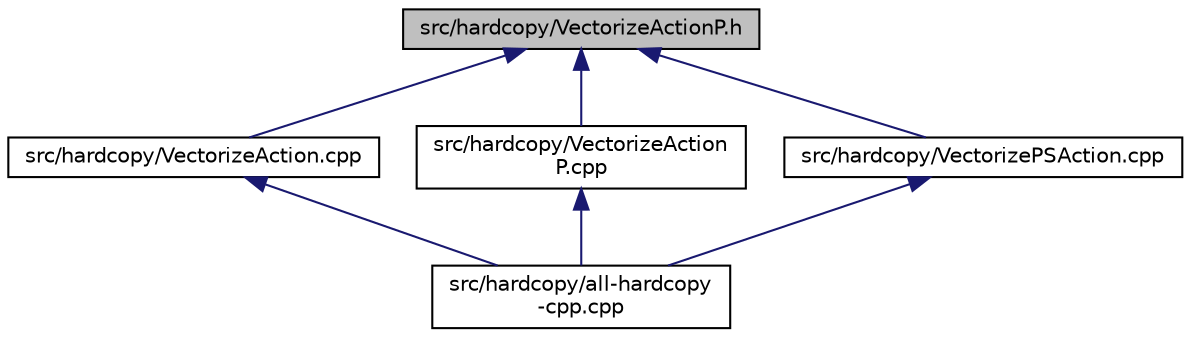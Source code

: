 digraph "src/hardcopy/VectorizeActionP.h"
{
 // LATEX_PDF_SIZE
  edge [fontname="Helvetica",fontsize="10",labelfontname="Helvetica",labelfontsize="10"];
  node [fontname="Helvetica",fontsize="10",shape=record];
  Node1 [label="src/hardcopy/VectorizeActionP.h",height=0.2,width=0.4,color="black", fillcolor="grey75", style="filled", fontcolor="black",tooltip=" "];
  Node1 -> Node2 [dir="back",color="midnightblue",fontsize="10",style="solid",fontname="Helvetica"];
  Node2 [label="src/hardcopy/VectorizeAction.cpp",height=0.2,width=0.4,color="black", fillcolor="white", style="filled",URL="$VectorizeAction_8cpp.html",tooltip=" "];
  Node2 -> Node3 [dir="back",color="midnightblue",fontsize="10",style="solid",fontname="Helvetica"];
  Node3 [label="src/hardcopy/all-hardcopy\l-cpp.cpp",height=0.2,width=0.4,color="black", fillcolor="white", style="filled",URL="$all-hardcopy-cpp_8cpp.html",tooltip=" "];
  Node1 -> Node4 [dir="back",color="midnightblue",fontsize="10",style="solid",fontname="Helvetica"];
  Node4 [label="src/hardcopy/VectorizeAction\lP.cpp",height=0.2,width=0.4,color="black", fillcolor="white", style="filled",URL="$VectorizeActionP_8cpp.html",tooltip=" "];
  Node4 -> Node3 [dir="back",color="midnightblue",fontsize="10",style="solid",fontname="Helvetica"];
  Node1 -> Node5 [dir="back",color="midnightblue",fontsize="10",style="solid",fontname="Helvetica"];
  Node5 [label="src/hardcopy/VectorizePSAction.cpp",height=0.2,width=0.4,color="black", fillcolor="white", style="filled",URL="$VectorizePSAction_8cpp.html",tooltip=" "];
  Node5 -> Node3 [dir="back",color="midnightblue",fontsize="10",style="solid",fontname="Helvetica"];
}
